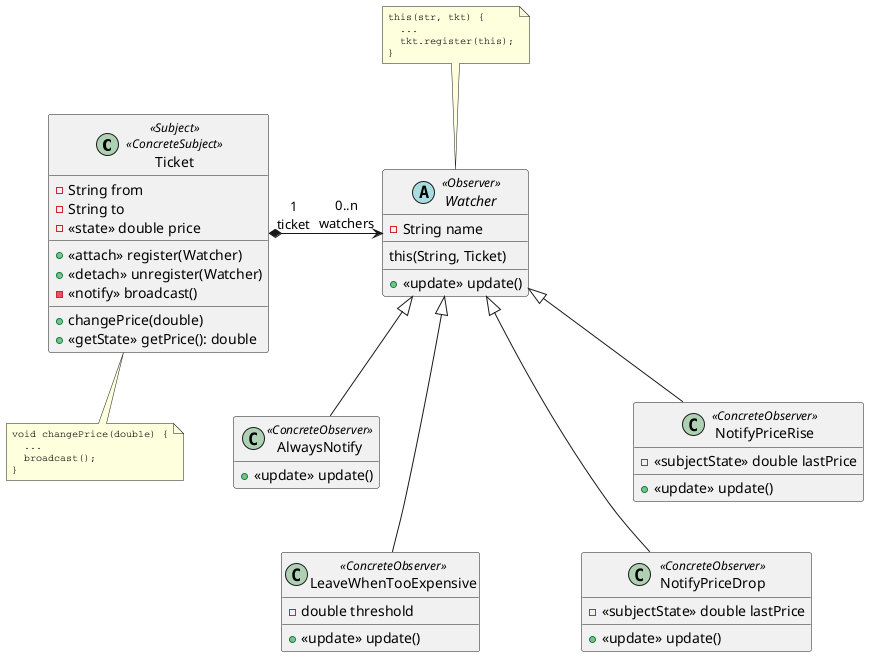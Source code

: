 @startuml

skinparam nodesep 50
skinparam ranksep 50
skinparam noteFontSize 10
skinparam noteFontName Courier
hide empty members

class Ticket <<Subject>> <<ConcreteSubject>>{
  - String from
  - String to
  - <<state>> double price
  __
  + <<attach>> register(Watcher)
  + <<detach>> unregister(Watcher)
  - <<notify>> broadcast()
  __
  + changePrice(double)
  + <<getState>> getPrice(): double
}
note bottom: void changePrice(double) {\n  ...\n  broadcast();\n}

Ticket "1\nticket" *-> "0..n\nwatchers" Watcher

abstract class Watcher <<Observer>> {
  - String name
  __
  this(String, Ticket)
  __
  + <<update>> update()
}
note top: this(str, tkt) {\n  ...\n  tkt.register(this);\n}

Watcher <|-- AlwaysNotify
Watcher <|-- LeaveWhenTooExpensive
Watcher <|-- NotifyPriceDrop
Watcher <|-- NotifyPriceRise

class AlwaysNotify <<ConcreteObserver>> {
  + <<update>> update()
}

class LeaveWhenTooExpensive <<ConcreteObserver>> {
  - double threshold
  __
  + <<update>> update()
}

class NotifyPriceDrop <<ConcreteObserver>> {
  - <<subjectState>> double lastPrice
  __
  + <<update>> update()
}

class NotifyPriceRise <<ConcreteObserver>> {
  - <<subjectState>> double lastPrice
  __
  + <<update>> update()
}

AlwaysNotify -[hidden]-> LeaveWhenTooExpensive
NotifyPriceRise -[hidden]-> NotifyPriceDrop
@enduml
